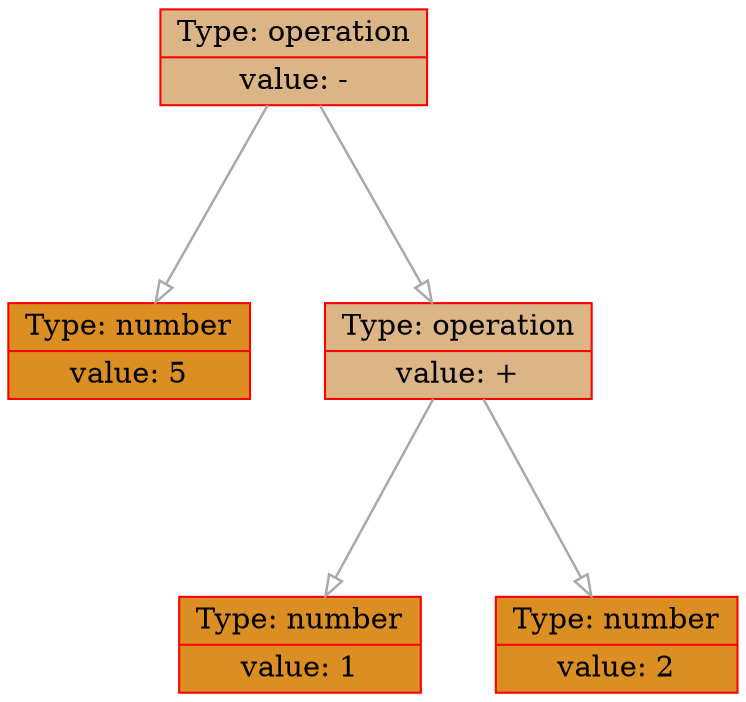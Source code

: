 
    digraph g {
        dpi      = 200;
        fontname = "Comic Sans MS";
        fontsize = 20;
        rankdir   =  TB;
        edge [color = darkgrey, arrowhead = onormal, arrowsize = 1, penwidth = 1.2]
        graph[fillcolor = lightgreen, ranksep = 1.3, nodesep = 0.5,
        style = "rounded, filled",color = green, penwidth = 2]

    Node000001eb58741840[shape=record, width=0.2, style="filled", color="red", fillcolor="#DBB585",label=" {Type: operation | value: -}"] 
 
Node000001eb58741780[shape=record, width=0.2, style="filled", color="red", fillcolor="#DB8E21",label=" {Type: number | value: 5}"] 
 
Node000001eb58741810[shape=record, width=0.2, style="filled", color="red", fillcolor="#DBB585",label=" {Type: operation | value: +}"] 
 
Node000001eb587417b0[shape=record, width=0.2, style="filled", color="red", fillcolor="#DB8E21",label=" {Type: number | value: 1}"] 
 
Node000001eb587417e0[shape=record, width=0.2, style="filled", color="red", fillcolor="#DB8E21",label=" {Type: number | value: 2}"] 
 
Node000001eb58741840->Node000001eb58741780
Node000001eb58741840->Node000001eb58741810
Node000001eb58741810->Node000001eb587417b0
Node000001eb58741810->Node000001eb587417e0
}

